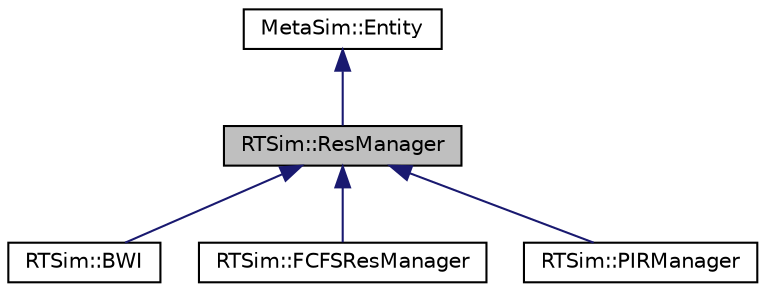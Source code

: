 digraph "RTSim::ResManager"
{
  edge [fontname="Helvetica",fontsize="10",labelfontname="Helvetica",labelfontsize="10"];
  node [fontname="Helvetica",fontsize="10",shape=record];
  Node0 [label="RTSim::ResManager",height=0.2,width=0.4,color="black", fillcolor="grey75", style="filled", fontcolor="black"];
  Node1 -> Node0 [dir="back",color="midnightblue",fontsize="10",style="solid",fontname="Helvetica"];
  Node1 [label="MetaSim::Entity",height=0.2,width=0.4,color="black", fillcolor="white", style="filled",URL="$classMetaSim_1_1Entity.html"];
  Node0 -> Node2 [dir="back",color="midnightblue",fontsize="10",style="solid",fontname="Helvetica"];
  Node2 [label="RTSim::BWI",height=0.2,width=0.4,color="black", fillcolor="white", style="filled",URL="$classRTSim_1_1BWI.html"];
  Node0 -> Node3 [dir="back",color="midnightblue",fontsize="10",style="solid",fontname="Helvetica"];
  Node3 [label="RTSim::FCFSResManager",height=0.2,width=0.4,color="black", fillcolor="white", style="filled",URL="$classRTSim_1_1FCFSResManager.html"];
  Node0 -> Node4 [dir="back",color="midnightblue",fontsize="10",style="solid",fontname="Helvetica"];
  Node4 [label="RTSim::PIRManager",height=0.2,width=0.4,color="black", fillcolor="white", style="filled",URL="$classRTSim_1_1PIRManager.html"];
}
